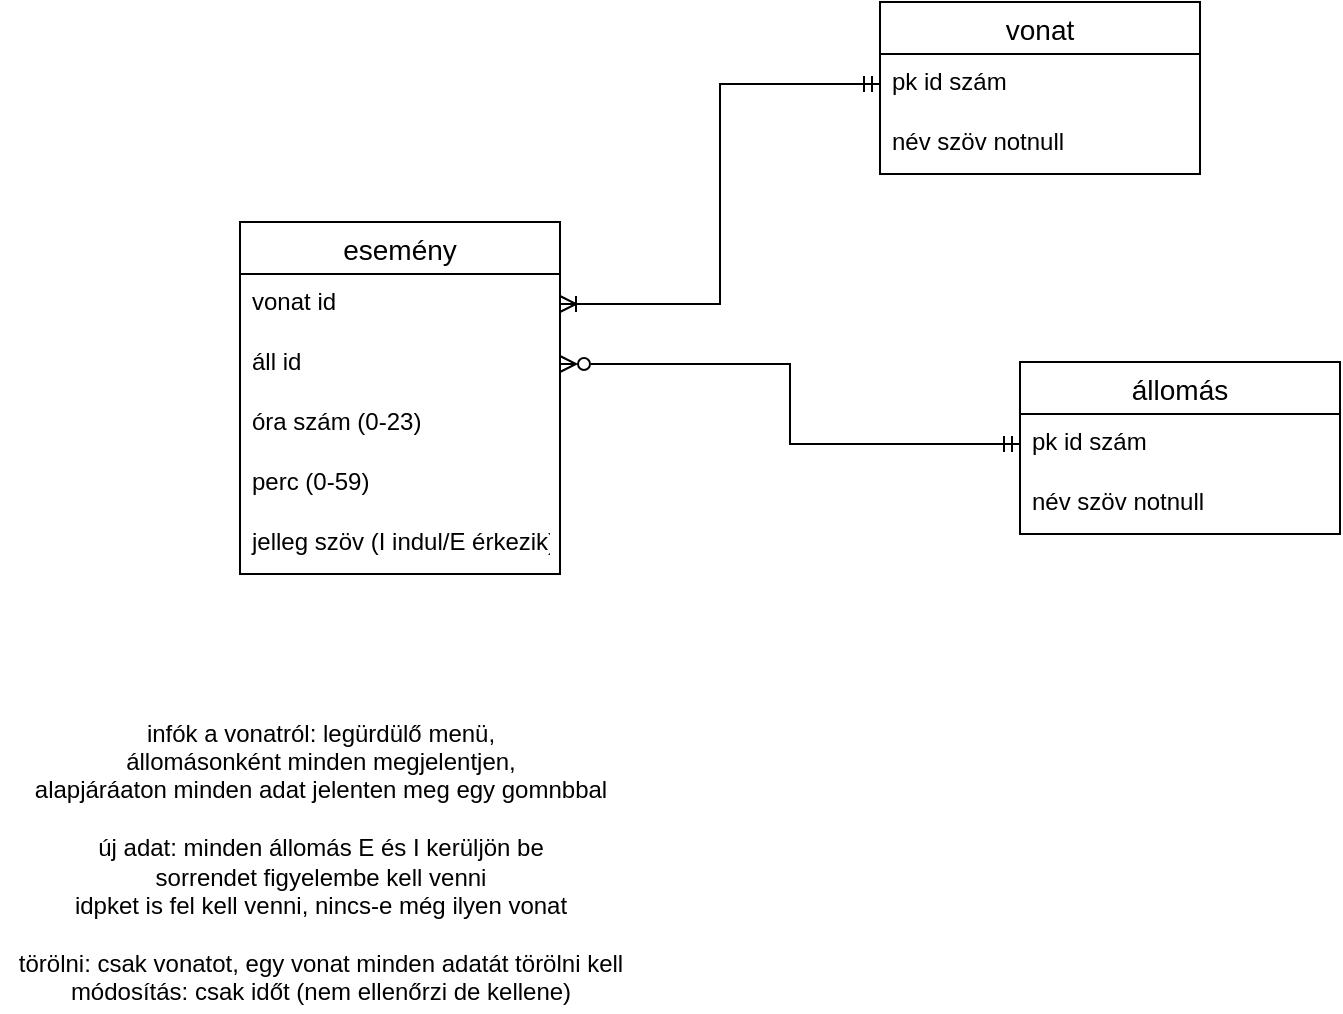 <mxfile version="15.8.7" type="device"><diagram id="rcLfDNt7P92_TvJJKsL9" name="1 oldal"><mxGraphModel dx="1069" dy="721" grid="1" gridSize="10" guides="1" tooltips="1" connect="1" arrows="1" fold="1" page="1" pageScale="1" pageWidth="827" pageHeight="1169" math="0" shadow="0"><root><mxCell id="0"/><mxCell id="1" parent="0"/><mxCell id="les2KIi1Y9NMMIHTWKU_-5" value="vonat" style="swimlane;fontStyle=0;childLayout=stackLayout;horizontal=1;startSize=26;horizontalStack=0;resizeParent=1;resizeParentMax=0;resizeLast=0;collapsible=1;marginBottom=0;align=center;fontSize=14;" vertex="1" parent="1"><mxGeometry x="480" y="10" width="160" height="86" as="geometry"/></mxCell><mxCell id="les2KIi1Y9NMMIHTWKU_-6" value="pk id szám" style="text;strokeColor=none;fillColor=none;spacingLeft=4;spacingRight=4;overflow=hidden;rotatable=0;points=[[0,0.5],[1,0.5]];portConstraint=eastwest;fontSize=12;" vertex="1" parent="les2KIi1Y9NMMIHTWKU_-5"><mxGeometry y="26" width="160" height="30" as="geometry"/></mxCell><mxCell id="les2KIi1Y9NMMIHTWKU_-7" value="név szöv notnull" style="text;strokeColor=none;fillColor=none;spacingLeft=4;spacingRight=4;overflow=hidden;rotatable=0;points=[[0,0.5],[1,0.5]];portConstraint=eastwest;fontSize=12;" vertex="1" parent="les2KIi1Y9NMMIHTWKU_-5"><mxGeometry y="56" width="160" height="30" as="geometry"/></mxCell><mxCell id="les2KIi1Y9NMMIHTWKU_-9" value="állomás" style="swimlane;fontStyle=0;childLayout=stackLayout;horizontal=1;startSize=26;horizontalStack=0;resizeParent=1;resizeParentMax=0;resizeLast=0;collapsible=1;marginBottom=0;align=center;fontSize=14;" vertex="1" parent="1"><mxGeometry x="550" y="190" width="160" height="86" as="geometry"/></mxCell><mxCell id="les2KIi1Y9NMMIHTWKU_-10" value="pk id szám" style="text;strokeColor=none;fillColor=none;spacingLeft=4;spacingRight=4;overflow=hidden;rotatable=0;points=[[0,0.5],[1,0.5]];portConstraint=eastwest;fontSize=12;" vertex="1" parent="les2KIi1Y9NMMIHTWKU_-9"><mxGeometry y="26" width="160" height="30" as="geometry"/></mxCell><mxCell id="les2KIi1Y9NMMIHTWKU_-11" value="név szöv notnull" style="text;strokeColor=none;fillColor=none;spacingLeft=4;spacingRight=4;overflow=hidden;rotatable=0;points=[[0,0.5],[1,0.5]];portConstraint=eastwest;fontSize=12;" vertex="1" parent="les2KIi1Y9NMMIHTWKU_-9"><mxGeometry y="56" width="160" height="30" as="geometry"/></mxCell><mxCell id="les2KIi1Y9NMMIHTWKU_-13" value="esemény" style="swimlane;fontStyle=0;childLayout=stackLayout;horizontal=1;startSize=26;horizontalStack=0;resizeParent=1;resizeParentMax=0;resizeLast=0;collapsible=1;marginBottom=0;align=center;fontSize=14;" vertex="1" parent="1"><mxGeometry x="160" y="120" width="160" height="176" as="geometry"/></mxCell><mxCell id="les2KIi1Y9NMMIHTWKU_-14" value="vonat id" style="text;strokeColor=none;fillColor=none;spacingLeft=4;spacingRight=4;overflow=hidden;rotatable=0;points=[[0,0.5],[1,0.5]];portConstraint=eastwest;fontSize=12;" vertex="1" parent="les2KIi1Y9NMMIHTWKU_-13"><mxGeometry y="26" width="160" height="30" as="geometry"/></mxCell><mxCell id="les2KIi1Y9NMMIHTWKU_-15" value="áll id" style="text;strokeColor=none;fillColor=none;spacingLeft=4;spacingRight=4;overflow=hidden;rotatable=0;points=[[0,0.5],[1,0.5]];portConstraint=eastwest;fontSize=12;" vertex="1" parent="les2KIi1Y9NMMIHTWKU_-13"><mxGeometry y="56" width="160" height="30" as="geometry"/></mxCell><mxCell id="les2KIi1Y9NMMIHTWKU_-16" value="óra szám (0-23)" style="text;strokeColor=none;fillColor=none;spacingLeft=4;spacingRight=4;overflow=hidden;rotatable=0;points=[[0,0.5],[1,0.5]];portConstraint=eastwest;fontSize=12;" vertex="1" parent="les2KIi1Y9NMMIHTWKU_-13"><mxGeometry y="86" width="160" height="30" as="geometry"/></mxCell><mxCell id="les2KIi1Y9NMMIHTWKU_-17" value="perc (0-59)" style="text;strokeColor=none;fillColor=none;spacingLeft=4;spacingRight=4;overflow=hidden;rotatable=0;points=[[0,0.5],[1,0.5]];portConstraint=eastwest;fontSize=12;" vertex="1" parent="les2KIi1Y9NMMIHTWKU_-13"><mxGeometry y="116" width="160" height="30" as="geometry"/></mxCell><mxCell id="les2KIi1Y9NMMIHTWKU_-18" value="jelleg szöv (I indul/E érkezik)" style="text;strokeColor=none;fillColor=none;spacingLeft=4;spacingRight=4;overflow=hidden;rotatable=0;points=[[0,0.5],[1,0.5]];portConstraint=eastwest;fontSize=12;" vertex="1" parent="les2KIi1Y9NMMIHTWKU_-13"><mxGeometry y="146" width="160" height="30" as="geometry"/></mxCell><mxCell id="les2KIi1Y9NMMIHTWKU_-19" style="edgeStyle=orthogonalEdgeStyle;rounded=0;orthogonalLoop=1;jettySize=auto;html=1;exitX=0;exitY=0.5;exitDx=0;exitDy=0;entryX=1;entryY=0.5;entryDx=0;entryDy=0;endArrow=ERoneToMany;endFill=0;startArrow=ERmandOne;startFill=0;" edge="1" parent="1" source="les2KIi1Y9NMMIHTWKU_-6" target="les2KIi1Y9NMMIHTWKU_-14"><mxGeometry relative="1" as="geometry"/></mxCell><mxCell id="les2KIi1Y9NMMIHTWKU_-21" style="edgeStyle=orthogonalEdgeStyle;rounded=0;orthogonalLoop=1;jettySize=auto;html=1;exitX=0;exitY=0.5;exitDx=0;exitDy=0;entryX=1;entryY=0.5;entryDx=0;entryDy=0;endArrow=ERzeroToMany;endFill=0;startArrow=ERmandOne;startFill=0;" edge="1" parent="1" source="les2KIi1Y9NMMIHTWKU_-10" target="les2KIi1Y9NMMIHTWKU_-15"><mxGeometry relative="1" as="geometry"/></mxCell><mxCell id="les2KIi1Y9NMMIHTWKU_-22" value="infók a vonatról: legürdülő menü,&lt;br&gt;állomásonként minden megjelentjen,&lt;br&gt;alapjáráaton minden adat jelenten meg egy gomnbbal&lt;br&gt;&lt;br&gt;új adat: minden állomás E és I kerüljön be&lt;br&gt;sorrendet figyelembe kell venni&lt;br&gt;idpket is fel kell venni, nincs-e még ilyen vonat&lt;br&gt;&lt;br&gt;törölni: csak vonatot, egy vonat minden adatát törölni kell&lt;br&gt;módosítás: csak időt (nem ellenőrzi de kellene)" style="text;html=1;align=center;verticalAlign=middle;resizable=0;points=[];autosize=1;strokeColor=none;fillColor=none;" vertex="1" parent="1"><mxGeometry x="40" y="365" width="320" height="150" as="geometry"/></mxCell></root></mxGraphModel></diagram></mxfile>